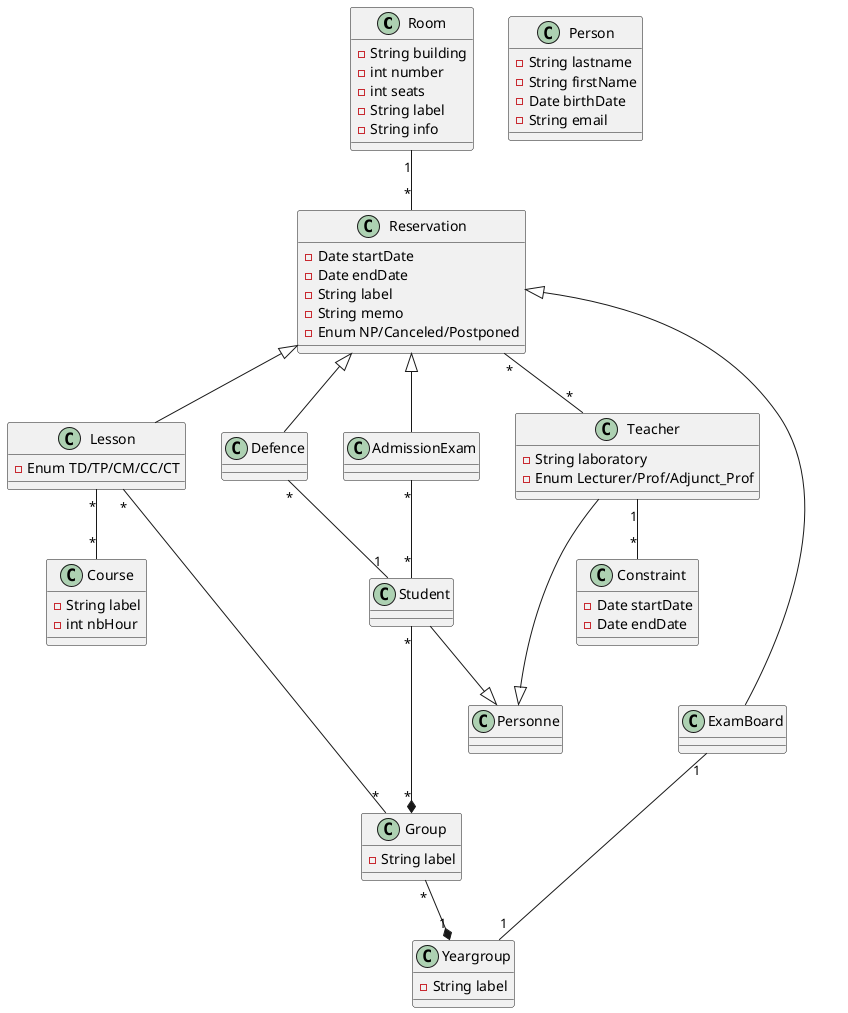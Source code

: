 @startuml

class Room {
    -String building
    -int number
    -int seats
    -String label
    -String info
}

class Lesson {
    -Enum TD/TP/CM/CC/CT
}

class Person {
    -String lastname
    -String firstName
    -Date birthDate
    -String email
}

class Yeargroup {
    -String label
}

class Course {
    -String label
    -int nbHour
}

class Constraint {
    -Date startDate
    -Date endDate
}

class Group {
    -String label
}

class Student

class Teacher {
    -String laboratory
    -Enum Lecturer/Prof/Adjunct_Prof
}

class Reservation {
    -Date startDate
    -Date endDate
    -String label
    -String memo
    -Enum NP/Canceled/Postponed
}

class ExamBoard

class AdmissionExam 

Room "1" -- "*" Reservation

Student "*" --* "*" Group

Group "*" --* "1" Yeargroup 

Lesson "*" ---- "*" Group

Lesson "*" -- "*" Course

Teacher "1" -- "*" Constraint

Lesson -up-|> Reservation

Defence -up-|> Reservation

ExamBoard -up-|> Reservation

AdmissionExam -up-|> Reservation

Student --|> Personne

Teacher --|> Personne

AdmissionExam "*" -- "*" Student

Reservation "*" -- "*" Teacher

ExamBoard "1" -- "1" Yeargroup

Defence "*" -- "1" Student

@enduml

